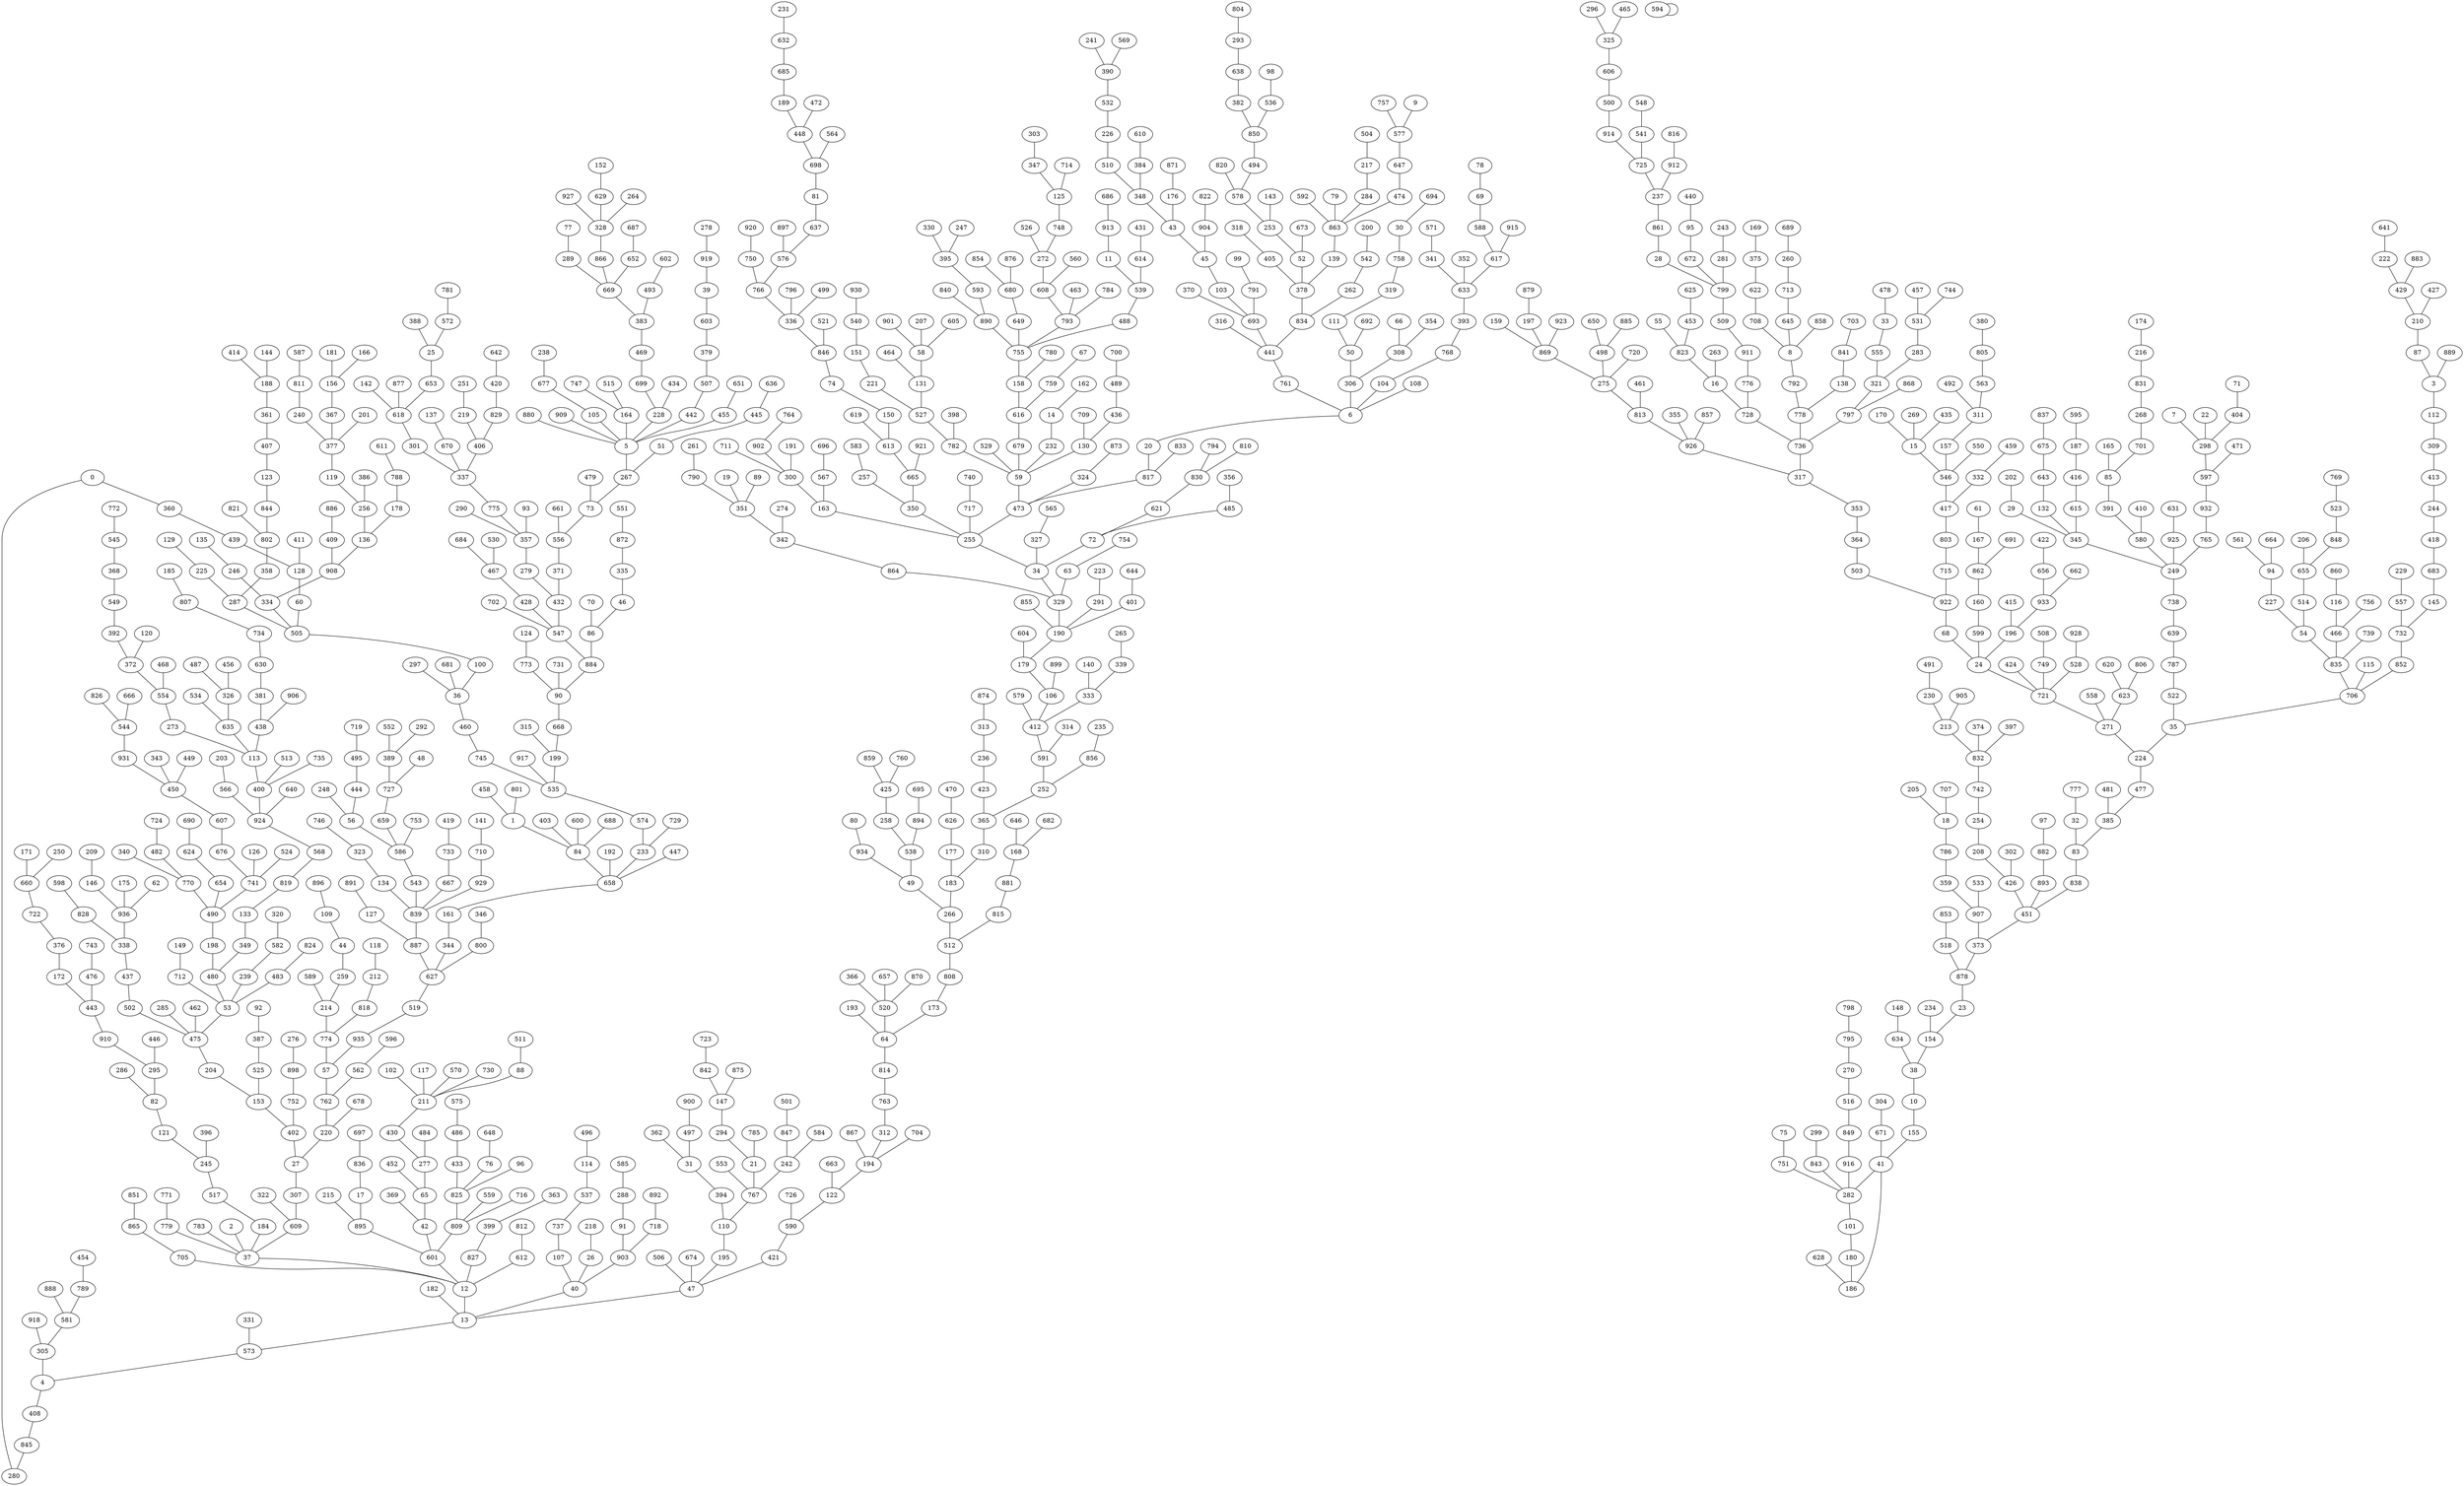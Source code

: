 graph graphic{
0 -- 360;
1 -- 84;
2 -- 37;
3 -- 112;
4 -- 408;
5 -- 267;
6 -- 20;
7 -- 298;
8 -- 792;
9 -- 577;
10 -- 155;
11 -- 539;
12 -- 13;
13 -- 573;
14 -- 232;
15 -- 546;
16 -- 728;
17 -- 895;
18 -- 786;
19 -- 351;
20 -- 817;
21 -- 767;
22 -- 298;
23 -- 154;
24 -- 721;
25 -- 653;
26 -- 40;
27 -- 307;
28 -- 799;
29 -- 345;
30 -- 758;
31 -- 394;
32 -- 83;
33 -- 555;
34 -- 329;
35 -- 224;
36 -- 460;
37 -- 12;
38 -- 10;
39 -- 603;
40 -- 13;
41 -- 282;
42 -- 601;
43 -- 45;
44 -- 259;
45 -- 103;
46 -- 86;
47 -- 13;
48 -- 727;
49 -- 266;
50 -- 306;
51 -- 267;
52 -- 378;
53 -- 475;
54 -- 835;
55 -- 823;
56 -- 586;
57 -- 762;
58 -- 131;
59 -- 473;
60 -- 505;
61 -- 167;
62 -- 936;
63 -- 329;
64 -- 814;
65 -- 42;
66 -- 308;
67 -- 759;
68 -- 24;
69 -- 588;
70 -- 86;
71 -- 404;
72 -- 34;
73 -- 556;
74 -- 150;
75 -- 751;
76 -- 825;
77 -- 289;
78 -- 69;
79 -- 863;
80 -- 934;
81 -- 637;
82 -- 121;
83 -- 838;
84 -- 658;
85 -- 391;
86 -- 884;
87 -- 3;
88 -- 211;
89 -- 351;
90 -- 668;
91 -- 903;
92 -- 387;
93 -- 357;
94 -- 227;
95 -- 672;
96 -- 825;
97 -- 882;
98 -- 536;
99 -- 791;
100 -- 36;
101 -- 180;
102 -- 211;
103 -- 693;
104 -- 6;
105 -- 5;
106 -- 412;
107 -- 40;
108 -- 6;
109 -- 44;
110 -- 195;
111 -- 50;
112 -- 309;
113 -- 400;
114 -- 537;
115 -- 706;
116 -- 466;
117 -- 211;
118 -- 212;
119 -- 256;
120 -- 372;
121 -- 245;
122 -- 590;
123 -- 844;
124 -- 773;
125 -- 748;
126 -- 741;
127 -- 887;
128 -- 60;
129 -- 225;
130 -- 59;
131 -- 527;
132 -- 345;
133 -- 349;
134 -- 839;
135 -- 246;
136 -- 908;
137 -- 670;
138 -- 778;
139 -- 378;
140 -- 333;
141 -- 710;
142 -- 618;
143 -- 253;
144 -- 188;
145 -- 732;
146 -- 936;
147 -- 294;
148 -- 634;
149 -- 712;
150 -- 613;
151 -- 221;
152 -- 629;
153 -- 402;
154 -- 38;
155 -- 41;
156 -- 367;
157 -- 546;
158 -- 616;
159 -- 869;
160 -- 599;
161 -- 344;
162 -- 14;
163 -- 255;
164 -- 5;
165 -- 85;
166 -- 156;
167 -- 862;
168 -- 881;
169 -- 375;
170 -- 15;
171 -- 660;
172 -- 443;
173 -- 64;
174 -- 216;
175 -- 936;
176 -- 43;
177 -- 183;
178 -- 136;
179 -- 106;
180 -- 186;
181 -- 156;
182 -- 13;
183 -- 266;
184 -- 37;
185 -- 807;
186 -- 41;
187 -- 416;
188 -- 361;
189 -- 448;
190 -- 179;
191 -- 300;
192 -- 658;
193 -- 64;
194 -- 122;
195 -- 47;
196 -- 24;
197 -- 869;
198 -- 480;
199 -- 535;
200 -- 542;
201 -- 377;
202 -- 29;
203 -- 566;
204 -- 153;
205 -- 18;
206 -- 655;
207 -- 58;
208 -- 426;
209 -- 146;
210 -- 87;
211 -- 430;
212 -- 818;
213 -- 832;
214 -- 774;
215 -- 895;
216 -- 831;
217 -- 284;
218 -- 26;
219 -- 406;
220 -- 27;
221 -- 527;
222 -- 429;
223 -- 291;
224 -- 477;
225 -- 287;
226 -- 510;
227 -- 54;
228 -- 5;
229 -- 557;
230 -- 213;
231 -- 632;
232 -- 59;
233 -- 658;
234 -- 154;
235 -- 856;
236 -- 423;
237 -- 861;
238 -- 677;
239 -- 53;
240 -- 377;
241 -- 390;
242 -- 767;
243 -- 281;
244 -- 418;
245 -- 517;
246 -- 334;
247 -- 395;
248 -- 56;
249 -- 738;
250 -- 660;
251 -- 219;
252 -- 365;
253 -- 52;
254 -- 208;
255 -- 34;
256 -- 136;
257 -- 350;
258 -- 538;
259 -- 214;
260 -- 713;
261 -- 790;
262 -- 834;
263 -- 16;
264 -- 328;
265 -- 339;
266 -- 512;
267 -- 73;
268 -- 701;
269 -- 15;
270 -- 516;
271 -- 224;
272 -- 608;
273 -- 113;
274 -- 342;
275 -- 813;
276 -- 898;
277 -- 65;
278 -- 919;
279 -- 432;
280 -- 0;
281 -- 799;
282 -- 101;
283 -- 321;
284 -- 863;
285 -- 475;
286 -- 82;
287 -- 505;
288 -- 91;
289 -- 669;
290 -- 357;
291 -- 190;
292 -- 389;
293 -- 638;
294 -- 21;
295 -- 82;
296 -- 325;
297 -- 36;
298 -- 597;
299 -- 843;
300 -- 163;
301 -- 337;
302 -- 426;
303 -- 347;
304 -- 671;
305 -- 4;
306 -- 6;
307 -- 609;
308 -- 306;
309 -- 413;
310 -- 183;
311 -- 157;
312 -- 194;
313 -- 236;
314 -- 591;
315 -- 199;
316 -- 441;
317 -- 353;
318 -- 405;
319 -- 111;
320 -- 582;
321 -- 797;
322 -- 609;
323 -- 134;
324 -- 473;
325 -- 606;
326 -- 635;
327 -- 34;
328 -- 866;
329 -- 190;
330 -- 395;
331 -- 573;
332 -- 417;
333 -- 412;
334 -- 505;
335 -- 46;
336 -- 846;
337 -- 775;
338 -- 437;
339 -- 333;
340 -- 770;
341 -- 633;
342 -- 864;
343 -- 450;
344 -- 627;
345 -- 249;
346 -- 800;
347 -- 125;
348 -- 43;
349 -- 480;
350 -- 255;
351 -- 342;
352 -- 633;
353 -- 364;
354 -- 308;
355 -- 926;
356 -- 485;
357 -- 279;
358 -- 287;
359 -- 907;
360 -- 439;
361 -- 407;
362 -- 31;
363 -- 399;
364 -- 503;
365 -- 310;
366 -- 520;
367 -- 377;
368 -- 549;
369 -- 42;
370 -- 693;
371 -- 432;
372 -- 554;
373 -- 878;
374 -- 832;
375 -- 622;
376 -- 172;
377 -- 119;
378 -- 834;
379 -- 507;
380 -- 805;
381 -- 438;
382 -- 850;
383 -- 469;
384 -- 348;
385 -- 83;
386 -- 256;
387 -- 525;
388 -- 25;
389 -- 727;
390 -- 532;
391 -- 580;
392 -- 372;
393 -- 768;
394 -- 110;
395 -- 593;
396 -- 245;
397 -- 832;
398 -- 782;
399 -- 827;
400 -- 924;
401 -- 190;
402 -- 27;
403 -- 84;
404 -- 298;
405 -- 378;
406 -- 337;
407 -- 123;
408 -- 845;
409 -- 908;
410 -- 580;
411 -- 128;
412 -- 591;
413 -- 244;
414 -- 188;
415 -- 196;
416 -- 615;
417 -- 803;
418 -- 683;
419 -- 733;
420 -- 829;
421 -- 47;
422 -- 656;
423 -- 365;
424 -- 721;
425 -- 258;
426 -- 451;
427 -- 210;
428 -- 547;
429 -- 210;
430 -- 277;
431 -- 614;
432 -- 547;
433 -- 825;
434 -- 228;
435 -- 15;
436 -- 130;
437 -- 502;
438 -- 113;
439 -- 128;
440 -- 95;
441 -- 761;
442 -- 5;
443 -- 910;
444 -- 56;
445 -- 51;
446 -- 295;
447 -- 658;
448 -- 698;
449 -- 450;
450 -- 607;
451 -- 373;
452 -- 65;
453 -- 823;
454 -- 789;
455 -- 5;
456 -- 326;
457 -- 531;
458 -- 1;
459 -- 332;
460 -- 745;
461 -- 813;
462 -- 475;
463 -- 793;
464 -- 131;
465 -- 325;
466 -- 835;
467 -- 428;
468 -- 554;
469 -- 699;
470 -- 626;
471 -- 597;
472 -- 448;
473 -- 255;
474 -- 863;
475 -- 204;
476 -- 443;
477 -- 385;
478 -- 33;
479 -- 73;
480 -- 53;
481 -- 385;
482 -- 770;
483 -- 53;
484 -- 277;
485 -- 72;
486 -- 433;
487 -- 326;
488 -- 755;
489 -- 436;
490 -- 198;
491 -- 230;
492 -- 311;
493 -- 383;
494 -- 578;
495 -- 444;
496 -- 114;
497 -- 31;
498 -- 275;
499 -- 336;
500 -- 914;
501 -- 847;
502 -- 475;
503 -- 922;
504 -- 217;
505 -- 100;
506 -- 47;
507 -- 442;
508 -- 749;
509 -- 911;
510 -- 348;
511 -- 88;
512 -- 808;
513 -- 400;
514 -- 54;
515 -- 164;
516 -- 849;
517 -- 184;
518 -- 878;
519 -- 935;
520 -- 64;
521 -- 846;
522 -- 35;
523 -- 848;
524 -- 741;
525 -- 153;
526 -- 272;
527 -- 782;
528 -- 721;
529 -- 59;
530 -- 467;
531 -- 283;
532 -- 226;
533 -- 907;
534 -- 635;
535 -- 574;
536 -- 850;
537 -- 737;
538 -- 49;
539 -- 488;
540 -- 151;
541 -- 725;
542 -- 262;
543 -- 839;
544 -- 931;
545 -- 368;
546 -- 417;
547 -- 884;
548 -- 541;
549 -- 392;
550 -- 546;
551 -- 872;
552 -- 389;
553 -- 767;
554 -- 273;
555 -- 321;
556 -- 371;
557 -- 732;
558 -- 271;
559 -- 809;
560 -- 608;
561 -- 94;
562 -- 762;
563 -- 311;
564 -- 698;
565 -- 327;
566 -- 924;
567 -- 163;
568 -- 819;
569 -- 390;
570 -- 211;
571 -- 341;
572 -- 25;
573 -- 4;
574 -- 233;
575 -- 486;
576 -- 766;
577 -- 647;
578 -- 253;
579 -- 412;
580 -- 249;
581 -- 305;
582 -- 239;
583 -- 257;
584 -- 242;
585 -- 288;
586 -- 543;
587 -- 811;
588 -- 617;
589 -- 214;
590 -- 421;
591 -- 252;
592 -- 863;
593 -- 890;
594 -- 594;
595 -- 187;
596 -- 562;
597 -- 932;
598 -- 828;
599 -- 24;
600 -- 84;
601 -- 12;
602 -- 493;
603 -- 379;
604 -- 179;
605 -- 58;
606 -- 500;
607 -- 676;
608 -- 793;
609 -- 37;
610 -- 384;
611 -- 788;
612 -- 12;
613 -- 665;
614 -- 539;
615 -- 345;
616 -- 679;
617 -- 633;
618 -- 301;
619 -- 613;
620 -- 623;
621 -- 72;
622 -- 708;
623 -- 271;
624 -- 654;
625 -- 453;
626 -- 177;
627 -- 519;
628 -- 186;
629 -- 328;
630 -- 381;
631 -- 925;
632 -- 685;
633 -- 393;
634 -- 38;
635 -- 113;
636 -- 445;
637 -- 576;
638 -- 382;
639 -- 787;
640 -- 924;
641 -- 222;
642 -- 420;
643 -- 132;
644 -- 401;
645 -- 8;
646 -- 168;
647 -- 474;
648 -- 76;
649 -- 755;
650 -- 498;
651 -- 455;
652 -- 669;
653 -- 618;
654 -- 490;
655 -- 514;
656 -- 933;
657 -- 520;
658 -- 161;
659 -- 586;
660 -- 722;
661 -- 556;
662 -- 933;
663 -- 122;
664 -- 94;
665 -- 350;
666 -- 544;
667 -- 839;
668 -- 199;
669 -- 383;
670 -- 337;
671 -- 41;
672 -- 799;
673 -- 52;
674 -- 47;
675 -- 643;
676 -- 741;
677 -- 105;
678 -- 220;
679 -- 59;
680 -- 649;
681 -- 36;
682 -- 168;
683 -- 145;
684 -- 467;
685 -- 189;
686 -- 913;
687 -- 652;
688 -- 84;
689 -- 260;
690 -- 624;
691 -- 862;
692 -- 50;
693 -- 441;
694 -- 30;
695 -- 894;
696 -- 567;
697 -- 836;
698 -- 81;
699 -- 228;
700 -- 489;
701 -- 85;
702 -- 547;
703 -- 841;
704 -- 194;
705 -- 12;
706 -- 35;
707 -- 18;
708 -- 8;
709 -- 130;
710 -- 929;
711 -- 300;
712 -- 53;
713 -- 645;
714 -- 125;
715 -- 922;
716 -- 809;
717 -- 255;
718 -- 903;
719 -- 495;
720 -- 275;
721 -- 271;
722 -- 376;
723 -- 842;
724 -- 482;
725 -- 237;
726 -- 590;
727 -- 659;
728 -- 736;
729 -- 233;
730 -- 211;
731 -- 90;
732 -- 852;
733 -- 667;
734 -- 630;
735 -- 400;
736 -- 317;
737 -- 107;
738 -- 639;
739 -- 835;
740 -- 717;
741 -- 490;
742 -- 254;
743 -- 476;
744 -- 531;
745 -- 535;
746 -- 323;
747 -- 164;
748 -- 272;
749 -- 721;
750 -- 766;
751 -- 282;
752 -- 402;
753 -- 586;
754 -- 63;
755 -- 158;
756 -- 466;
757 -- 577;
758 -- 319;
759 -- 616;
760 -- 425;
761 -- 6;
762 -- 220;
763 -- 312;
764 -- 902;
765 -- 249;
766 -- 336;
767 -- 110;
768 -- 104;
769 -- 523;
770 -- 490;
771 -- 779;
772 -- 545;
773 -- 90;
774 -- 57;
775 -- 357;
776 -- 728;
777 -- 32;
778 -- 736;
779 -- 37;
780 -- 158;
781 -- 572;
782 -- 59;
783 -- 37;
784 -- 793;
785 -- 21;
786 -- 359;
787 -- 522;
788 -- 178;
789 -- 581;
790 -- 351;
791 -- 693;
792 -- 778;
793 -- 755;
794 -- 830;
795 -- 270;
796 -- 336;
797 -- 736;
798 -- 795;
799 -- 509;
800 -- 627;
801 -- 1;
802 -- 358;
803 -- 715;
804 -- 293;
805 -- 563;
806 -- 623;
807 -- 734;
808 -- 173;
809 -- 601;
810 -- 830;
811 -- 240;
812 -- 612;
813 -- 926;
814 -- 763;
815 -- 512;
816 -- 912;
817 -- 473;
818 -- 774;
819 -- 133;
820 -- 578;
821 -- 802;
822 -- 904;
823 -- 16;
824 -- 483;
825 -- 809;
826 -- 544;
827 -- 12;
828 -- 338;
829 -- 406;
830 -- 621;
831 -- 268;
832 -- 742;
833 -- 817;
834 -- 441;
835 -- 706;
836 -- 17;
837 -- 675;
838 -- 451;
839 -- 887;
840 -- 890;
841 -- 138;
842 -- 147;
843 -- 282;
844 -- 802;
845 -- 280;
846 -- 74;
847 -- 242;
848 -- 655;
849 -- 916;
850 -- 494;
851 -- 865;
852 -- 706;
853 -- 518;
854 -- 680;
855 -- 190;
856 -- 252;
857 -- 926;
858 -- 8;
859 -- 425;
860 -- 116;
861 -- 28;
862 -- 160;
863 -- 139;
864 -- 329;
865 -- 705;
866 -- 669;
867 -- 194;
868 -- 797;
869 -- 275;
870 -- 520;
871 -- 176;
872 -- 335;
873 -- 324;
874 -- 313;
875 -- 147;
876 -- 680;
877 -- 618;
878 -- 23;
879 -- 197;
880 -- 5;
881 -- 815;
882 -- 893;
883 -- 429;
884 -- 90;
885 -- 498;
886 -- 409;
887 -- 627;
888 -- 581;
889 -- 3;
890 -- 755;
891 -- 127;
892 -- 718;
893 -- 451;
894 -- 538;
895 -- 601;
896 -- 109;
897 -- 576;
898 -- 752;
899 -- 106;
900 -- 497;
901 -- 58;
902 -- 300;
903 -- 40;
904 -- 45;
905 -- 213;
906 -- 438;
907 -- 373;
908 -- 334;
909 -- 5;
910 -- 295;
911 -- 776;
912 -- 237;
913 -- 11;
914 -- 725;
915 -- 617;
916 -- 282;
917 -- 535;
918 -- 305;
919 -- 39;
920 -- 750;
921 -- 665;
922 -- 68;
923 -- 869;
924 -- 568;
925 -- 249;
926 -- 317;
927 -- 328;
928 -- 528;
929 -- 839;
930 -- 540;
931 -- 450;
932 -- 765;
933 -- 196;
934 -- 49;
935 -- 57;
936 -- 338;
}
